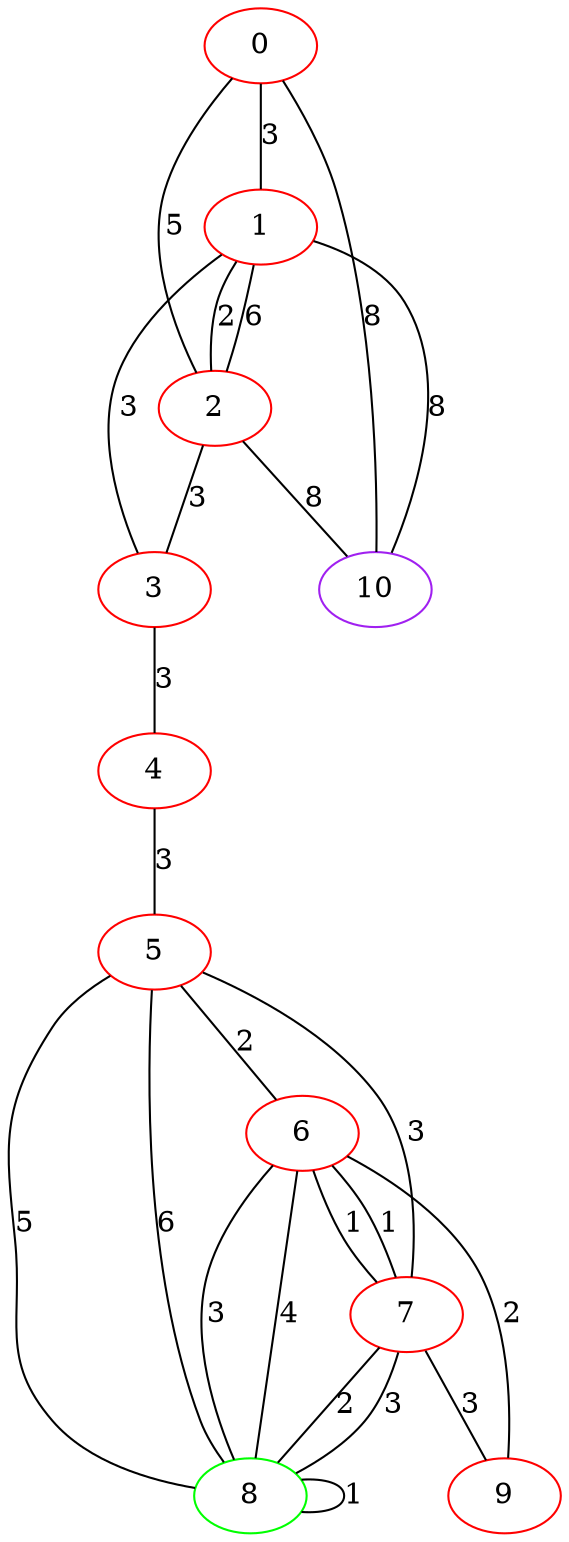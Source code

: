 graph "" {
0 [color=red, weight=1];
1 [color=red, weight=1];
2 [color=red, weight=1];
3 [color=red, weight=1];
4 [color=red, weight=1];
5 [color=red, weight=1];
6 [color=red, weight=1];
7 [color=red, weight=1];
8 [color=green, weight=2];
9 [color=red, weight=1];
10 [color=purple, weight=4];
0 -- 1  [key=0, label=3];
0 -- 2  [key=0, label=5];
0 -- 10  [key=0, label=8];
1 -- 2  [key=0, label=2];
1 -- 2  [key=1, label=6];
1 -- 3  [key=0, label=3];
1 -- 10  [key=0, label=8];
2 -- 10  [key=0, label=8];
2 -- 3  [key=0, label=3];
3 -- 4  [key=0, label=3];
4 -- 5  [key=0, label=3];
5 -- 8  [key=0, label=5];
5 -- 8  [key=1, label=6];
5 -- 6  [key=0, label=2];
5 -- 7  [key=0, label=3];
6 -- 8  [key=0, label=3];
6 -- 8  [key=1, label=4];
6 -- 9  [key=0, label=2];
6 -- 7  [key=0, label=1];
6 -- 7  [key=1, label=1];
7 -- 8  [key=0, label=2];
7 -- 8  [key=1, label=3];
7 -- 9  [key=0, label=3];
8 -- 8  [key=0, label=1];
}
